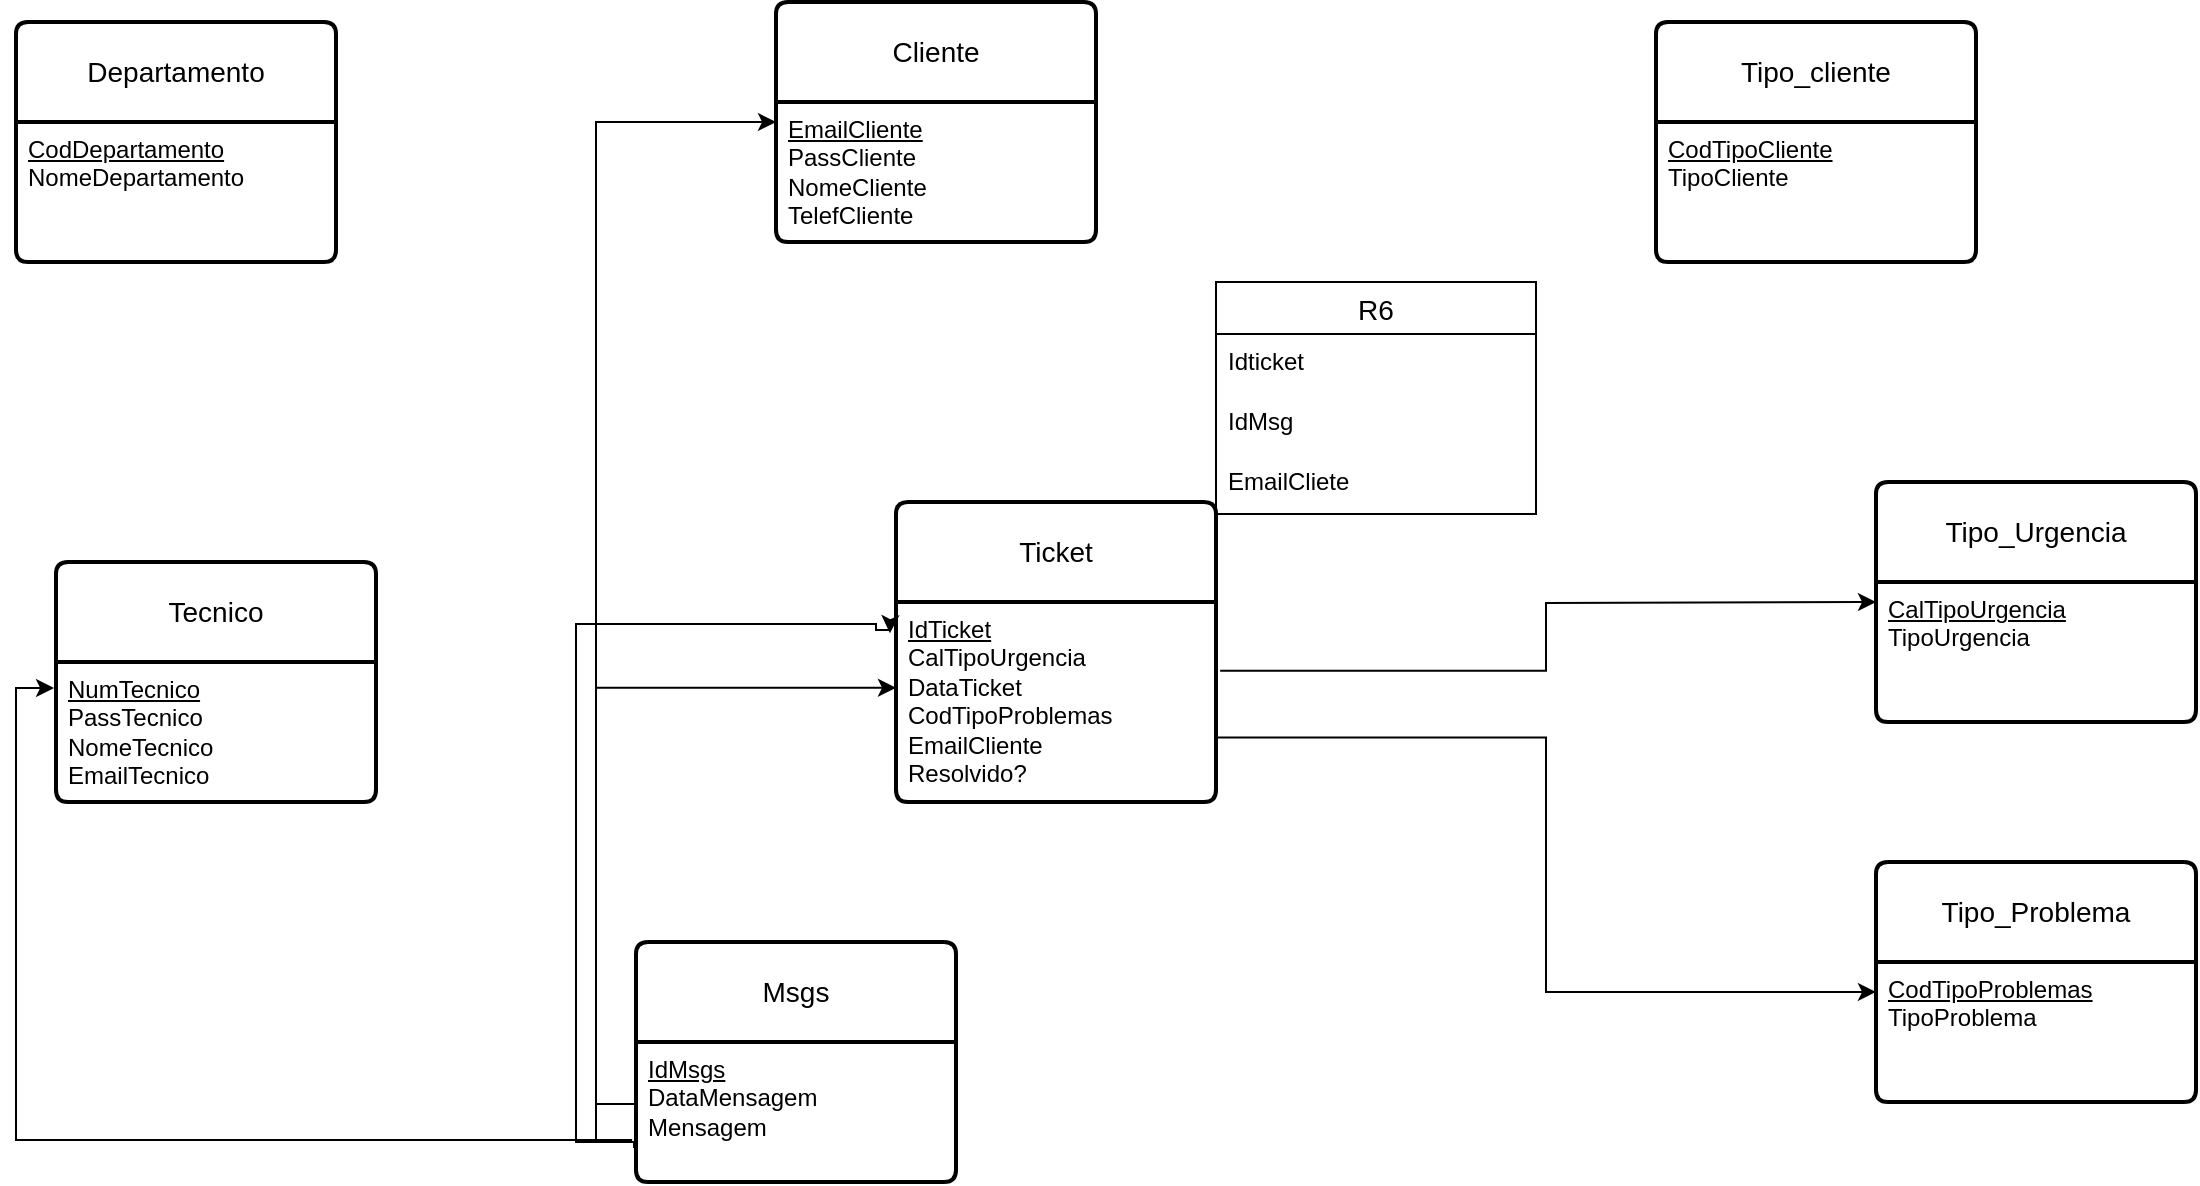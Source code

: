 <mxfile version="28.2.7">
  <diagram name="Página-1" id="3kWoRrX-BoDFpl3eNrct">
    <mxGraphModel dx="1426" dy="785" grid="1" gridSize="10" guides="1" tooltips="1" connect="0" arrows="1" fold="1" page="1" pageScale="1" pageWidth="1654" pageHeight="2336" math="0" shadow="0">
      <root>
        <mxCell id="0" />
        <mxCell id="1" parent="0" />
        <mxCell id="aYqZYjRhjxFAoLcGiag0-1" value="Departamento" style="swimlane;childLayout=stackLayout;horizontal=1;startSize=50;horizontalStack=0;rounded=1;fontSize=14;fontStyle=0;strokeWidth=2;resizeParent=0;resizeLast=1;shadow=0;dashed=0;align=center;arcSize=4;whiteSpace=wrap;html=1;" parent="1" vertex="1">
          <mxGeometry x="180" y="90" width="160" height="120" as="geometry" />
        </mxCell>
        <mxCell id="aYqZYjRhjxFAoLcGiag0-2" value="&lt;div&gt;&lt;u&gt;CodDepartamento&lt;/u&gt;&lt;/div&gt;&lt;div&gt;NomeDepartamento&lt;/div&gt;" style="align=left;strokeColor=none;fillColor=none;spacingLeft=4;spacingRight=4;fontSize=12;verticalAlign=top;resizable=0;rotatable=0;part=1;html=1;whiteSpace=wrap;" parent="aYqZYjRhjxFAoLcGiag0-1" vertex="1">
          <mxGeometry y="50" width="160" height="70" as="geometry" />
        </mxCell>
        <mxCell id="m5gGtSoCaU6zJaFe6KiX-2" value="Cliente" style="swimlane;childLayout=stackLayout;horizontal=1;startSize=50;horizontalStack=0;rounded=1;fontSize=14;fontStyle=0;strokeWidth=2;resizeParent=0;resizeLast=1;shadow=0;dashed=0;align=center;arcSize=4;whiteSpace=wrap;html=1;" parent="1" vertex="1">
          <mxGeometry x="560" y="80" width="160" height="120" as="geometry" />
        </mxCell>
        <mxCell id="m5gGtSoCaU6zJaFe6KiX-3" value="&lt;div&gt;&lt;u&gt;EmailCliente&lt;/u&gt;&lt;/div&gt;&lt;div&gt;PassCliente&lt;/div&gt;&lt;div&gt;NomeCliente&lt;/div&gt;&lt;div&gt;TelefCliente&lt;/div&gt;" style="align=left;strokeColor=none;fillColor=none;spacingLeft=4;spacingRight=4;fontSize=12;verticalAlign=top;resizable=0;rotatable=0;part=1;html=1;whiteSpace=wrap;" parent="m5gGtSoCaU6zJaFe6KiX-2" vertex="1">
          <mxGeometry y="50" width="160" height="70" as="geometry" />
        </mxCell>
        <mxCell id="m5gGtSoCaU6zJaFe6KiX-4" value="Tipo_cliente" style="swimlane;childLayout=stackLayout;horizontal=1;startSize=50;horizontalStack=0;rounded=1;fontSize=14;fontStyle=0;strokeWidth=2;resizeParent=0;resizeLast=1;shadow=0;dashed=0;align=center;arcSize=4;whiteSpace=wrap;html=1;" parent="1" vertex="1">
          <mxGeometry x="1000" y="90" width="160" height="120" as="geometry" />
        </mxCell>
        <mxCell id="m5gGtSoCaU6zJaFe6KiX-5" value="&lt;u&gt;CodTipoCliente&lt;/u&gt;&lt;br&gt;TipoCliente" style="align=left;strokeColor=none;fillColor=none;spacingLeft=4;spacingRight=4;fontSize=12;verticalAlign=top;resizable=0;rotatable=0;part=1;html=1;whiteSpace=wrap;" parent="m5gGtSoCaU6zJaFe6KiX-4" vertex="1">
          <mxGeometry y="50" width="160" height="70" as="geometry" />
        </mxCell>
        <mxCell id="m5gGtSoCaU6zJaFe6KiX-6" value="Tecnico" style="swimlane;childLayout=stackLayout;horizontal=1;startSize=50;horizontalStack=0;rounded=1;fontSize=14;fontStyle=0;strokeWidth=2;resizeParent=0;resizeLast=1;shadow=0;dashed=0;align=center;arcSize=4;whiteSpace=wrap;html=1;" parent="1" vertex="1">
          <mxGeometry x="200" y="360" width="160" height="120" as="geometry" />
        </mxCell>
        <mxCell id="m5gGtSoCaU6zJaFe6KiX-7" value="&lt;div&gt;&lt;u&gt;NumTecnico&lt;/u&gt;&lt;/div&gt;&lt;div&gt;PassTecnico&lt;/div&gt;&lt;div&gt;NomeTecnico&lt;/div&gt;&lt;div&gt;EmailTecnico&lt;/div&gt;&lt;div&gt;&lt;br&gt;&lt;/div&gt;" style="align=left;strokeColor=none;fillColor=none;spacingLeft=4;spacingRight=4;fontSize=12;verticalAlign=top;resizable=0;rotatable=0;part=1;html=1;whiteSpace=wrap;" parent="m5gGtSoCaU6zJaFe6KiX-6" vertex="1">
          <mxGeometry y="50" width="160" height="70" as="geometry" />
        </mxCell>
        <mxCell id="m5gGtSoCaU6zJaFe6KiX-8" value="Msgs" style="swimlane;childLayout=stackLayout;horizontal=1;startSize=50;horizontalStack=0;rounded=1;fontSize=14;fontStyle=0;strokeWidth=2;resizeParent=0;resizeLast=1;shadow=0;dashed=0;align=center;arcSize=4;whiteSpace=wrap;html=1;" parent="1" vertex="1">
          <mxGeometry x="490" y="550" width="160" height="120" as="geometry" />
        </mxCell>
        <mxCell id="RBNSCcVou5LGdq70FKpF-9" value="&lt;u&gt;IdMsgs&lt;br&gt;&lt;/u&gt;DataMensagem&lt;br&gt;Mensagem" style="align=left;strokeColor=none;fillColor=none;spacingLeft=4;spacingRight=4;fontSize=12;verticalAlign=top;resizable=0;rotatable=0;part=1;html=1;whiteSpace=wrap;" vertex="1" parent="m5gGtSoCaU6zJaFe6KiX-8">
          <mxGeometry y="50" width="160" height="70" as="geometry" />
        </mxCell>
        <mxCell id="m5gGtSoCaU6zJaFe6KiX-10" value="Ticket" style="swimlane;childLayout=stackLayout;horizontal=1;startSize=50;horizontalStack=0;rounded=1;fontSize=14;fontStyle=0;strokeWidth=2;resizeParent=0;resizeLast=1;shadow=0;dashed=0;align=center;arcSize=4;whiteSpace=wrap;html=1;" parent="1" vertex="1">
          <mxGeometry x="620" y="330" width="160" height="150" as="geometry" />
        </mxCell>
        <mxCell id="m5gGtSoCaU6zJaFe6KiX-11" value="&lt;u&gt;IdTicket&lt;br&gt;&lt;/u&gt;&lt;div&gt;CalTipoUrgenci&lt;span style=&quot;background-color: transparent; color: light-dark(rgb(0, 0, 0), rgb(255, 255, 255));&quot;&gt;a&lt;/span&gt;&lt;/div&gt;&lt;div&gt;DataTicket&lt;span style=&quot;background-color: transparent; color: light-dark(rgb(0, 0, 0), rgb(255, 255, 255));&quot;&gt;&lt;/span&gt;&lt;/div&gt;&lt;div&gt;CodTipoProblemas&lt;/div&gt;&lt;div&gt;EmailCliente&lt;br&gt;Resolvido?&lt;/div&gt;" style="align=left;strokeColor=none;fillColor=none;spacingLeft=4;spacingRight=4;fontSize=12;verticalAlign=top;resizable=0;rotatable=0;part=1;html=1;whiteSpace=wrap;" parent="m5gGtSoCaU6zJaFe6KiX-10" vertex="1">
          <mxGeometry y="50" width="160" height="100" as="geometry" />
        </mxCell>
        <mxCell id="m5gGtSoCaU6zJaFe6KiX-12" value="Tipo_Urgencia" style="swimlane;childLayout=stackLayout;horizontal=1;startSize=50;horizontalStack=0;rounded=1;fontSize=14;fontStyle=0;strokeWidth=2;resizeParent=0;resizeLast=1;shadow=0;dashed=0;align=center;arcSize=4;whiteSpace=wrap;html=1;" parent="1" vertex="1">
          <mxGeometry x="1110" y="320" width="160" height="120" as="geometry" />
        </mxCell>
        <mxCell id="RBNSCcVou5LGdq70FKpF-16" value="&lt;div&gt;&lt;u&gt;CalTipoUrgencia&lt;/u&gt;&lt;/div&gt;&lt;div&gt;TipoUrgencia&lt;/div&gt;&lt;div&gt;&lt;br&gt;&lt;/div&gt;" style="align=left;strokeColor=none;fillColor=none;spacingLeft=4;spacingRight=4;fontSize=12;verticalAlign=top;resizable=0;rotatable=0;part=1;html=1;whiteSpace=wrap;" vertex="1" parent="m5gGtSoCaU6zJaFe6KiX-12">
          <mxGeometry y="50" width="160" height="70" as="geometry" />
        </mxCell>
        <mxCell id="RBNSCcVou5LGdq70FKpF-15" style="edgeStyle=orthogonalEdgeStyle;rounded=0;orthogonalLoop=1;jettySize=auto;html=1;exitX=1.006;exitY=0.678;exitDx=0;exitDy=0;exitPerimeter=0;entryX=0;entryY=0.214;entryDx=0;entryDy=0;entryPerimeter=0;" edge="1" parent="1" source="m5gGtSoCaU6zJaFe6KiX-11" target="m5gGtSoCaU6zJaFe6KiX-15">
          <mxGeometry relative="1" as="geometry">
            <mxPoint x="1100" y="580" as="targetPoint" />
            <mxPoint x="1030" y="570" as="sourcePoint" />
          </mxGeometry>
        </mxCell>
        <mxCell id="m5gGtSoCaU6zJaFe6KiX-14" value="Tipo_Problema" style="swimlane;childLayout=stackLayout;horizontal=1;startSize=50;horizontalStack=0;rounded=1;fontSize=14;fontStyle=0;strokeWidth=2;resizeParent=0;resizeLast=1;shadow=0;dashed=0;align=center;arcSize=4;whiteSpace=wrap;html=1;" parent="1" vertex="1">
          <mxGeometry x="1110" y="510" width="160" height="120" as="geometry" />
        </mxCell>
        <mxCell id="m5gGtSoCaU6zJaFe6KiX-15" value="&lt;div&gt;&lt;u&gt;CodTipoProblemas&lt;/u&gt;&lt;/div&gt;&lt;div&gt;TipoProblema&lt;/div&gt;" style="align=left;strokeColor=none;fillColor=none;spacingLeft=4;spacingRight=4;fontSize=12;verticalAlign=top;resizable=0;rotatable=0;part=1;html=1;whiteSpace=wrap;" parent="m5gGtSoCaU6zJaFe6KiX-14" vertex="1">
          <mxGeometry y="50" width="160" height="70" as="geometry" />
        </mxCell>
        <mxCell id="RBNSCcVou5LGdq70FKpF-10" style="edgeStyle=orthogonalEdgeStyle;rounded=0;orthogonalLoop=1;jettySize=auto;html=1;entryX=-0.006;entryY=0.186;entryDx=0;entryDy=0;entryPerimeter=0;exitX=-0.012;exitY=0.7;exitDx=0;exitDy=0;exitPerimeter=0;" edge="1" parent="1" source="RBNSCcVou5LGdq70FKpF-9" target="m5gGtSoCaU6zJaFe6KiX-7">
          <mxGeometry relative="1" as="geometry">
            <mxPoint x="190" y="425" as="targetPoint" />
          </mxGeometry>
        </mxCell>
        <mxCell id="RBNSCcVou5LGdq70FKpF-11" style="edgeStyle=orthogonalEdgeStyle;rounded=0;orthogonalLoop=1;jettySize=auto;html=1;exitX=0;exitY=0.714;exitDx=0;exitDy=0;exitPerimeter=0;entryX=-0.019;entryY=0.156;entryDx=0;entryDy=0;entryPerimeter=0;" edge="1" parent="1" target="m5gGtSoCaU6zJaFe6KiX-11">
          <mxGeometry relative="1" as="geometry">
            <mxPoint x="606" y="394.13" as="targetPoint" />
            <mxPoint x="480" y="649.98" as="sourcePoint" />
            <Array as="points">
              <mxPoint x="460" y="650" />
              <mxPoint x="460" y="391" />
              <mxPoint x="610" y="391" />
              <mxPoint x="610" y="394" />
            </Array>
          </mxGeometry>
        </mxCell>
        <mxCell id="RBNSCcVou5LGdq70FKpF-12" style="edgeStyle=orthogonalEdgeStyle;rounded=0;orthogonalLoop=1;jettySize=auto;html=1;entryX=0;entryY=0.143;entryDx=0;entryDy=0;entryPerimeter=0;exitX=-0.006;exitY=0.757;exitDx=0;exitDy=0;exitPerimeter=0;" edge="1" parent="1" source="RBNSCcVou5LGdq70FKpF-9" target="m5gGtSoCaU6zJaFe6KiX-3">
          <mxGeometry relative="1" as="geometry">
            <mxPoint x="380" y="647" as="sourcePoint" />
            <Array as="points">
              <mxPoint x="489" y="650" />
              <mxPoint x="470" y="650" />
              <mxPoint x="470" y="140" />
            </Array>
          </mxGeometry>
        </mxCell>
        <mxCell id="RBNSCcVou5LGdq70FKpF-13" style="edgeStyle=orthogonalEdgeStyle;rounded=0;orthogonalLoop=1;jettySize=auto;html=1;entryX=0;entryY=0.429;entryDx=0;entryDy=0;entryPerimeter=0;exitX=0;exitY=0.443;exitDx=0;exitDy=0;exitPerimeter=0;" edge="1" parent="1" source="RBNSCcVou5LGdq70FKpF-9" target="m5gGtSoCaU6zJaFe6KiX-11">
          <mxGeometry relative="1" as="geometry" />
        </mxCell>
        <mxCell id="RBNSCcVou5LGdq70FKpF-17" style="edgeStyle=orthogonalEdgeStyle;rounded=0;orthogonalLoop=1;jettySize=auto;html=1;exitX=1.013;exitY=0.344;exitDx=0;exitDy=0;exitPerimeter=0;" edge="1" parent="1" source="m5gGtSoCaU6zJaFe6KiX-11">
          <mxGeometry relative="1" as="geometry">
            <mxPoint x="1110" y="380" as="targetPoint" />
          </mxGeometry>
        </mxCell>
        <mxCell id="RBNSCcVou5LGdq70FKpF-18" value="R6" style="swimlane;fontStyle=0;childLayout=stackLayout;horizontal=1;startSize=26;horizontalStack=0;resizeParent=1;resizeParentMax=0;resizeLast=0;collapsible=1;marginBottom=0;align=center;fontSize=14;" vertex="1" parent="1">
          <mxGeometry x="780" y="220" width="160" height="116" as="geometry" />
        </mxCell>
        <mxCell id="RBNSCcVou5LGdq70FKpF-19" value="Idticket" style="text;strokeColor=none;fillColor=none;spacingLeft=4;spacingRight=4;overflow=hidden;rotatable=0;points=[[0,0.5],[1,0.5]];portConstraint=eastwest;fontSize=12;whiteSpace=wrap;html=1;" vertex="1" parent="RBNSCcVou5LGdq70FKpF-18">
          <mxGeometry y="26" width="160" height="30" as="geometry" />
        </mxCell>
        <mxCell id="RBNSCcVou5LGdq70FKpF-20" value="IdMsg" style="text;strokeColor=none;fillColor=none;spacingLeft=4;spacingRight=4;overflow=hidden;rotatable=0;points=[[0,0.5],[1,0.5]];portConstraint=eastwest;fontSize=12;whiteSpace=wrap;html=1;" vertex="1" parent="RBNSCcVou5LGdq70FKpF-18">
          <mxGeometry y="56" width="160" height="30" as="geometry" />
        </mxCell>
        <mxCell id="RBNSCcVou5LGdq70FKpF-21" value="EmailCliete&lt;div&gt;&lt;br&gt;&lt;/div&gt;" style="text;strokeColor=none;fillColor=none;spacingLeft=4;spacingRight=4;overflow=hidden;rotatable=0;points=[[0,0.5],[1,0.5]];portConstraint=eastwest;fontSize=12;whiteSpace=wrap;html=1;" vertex="1" parent="RBNSCcVou5LGdq70FKpF-18">
          <mxGeometry y="86" width="160" height="30" as="geometry" />
        </mxCell>
      </root>
    </mxGraphModel>
  </diagram>
</mxfile>
